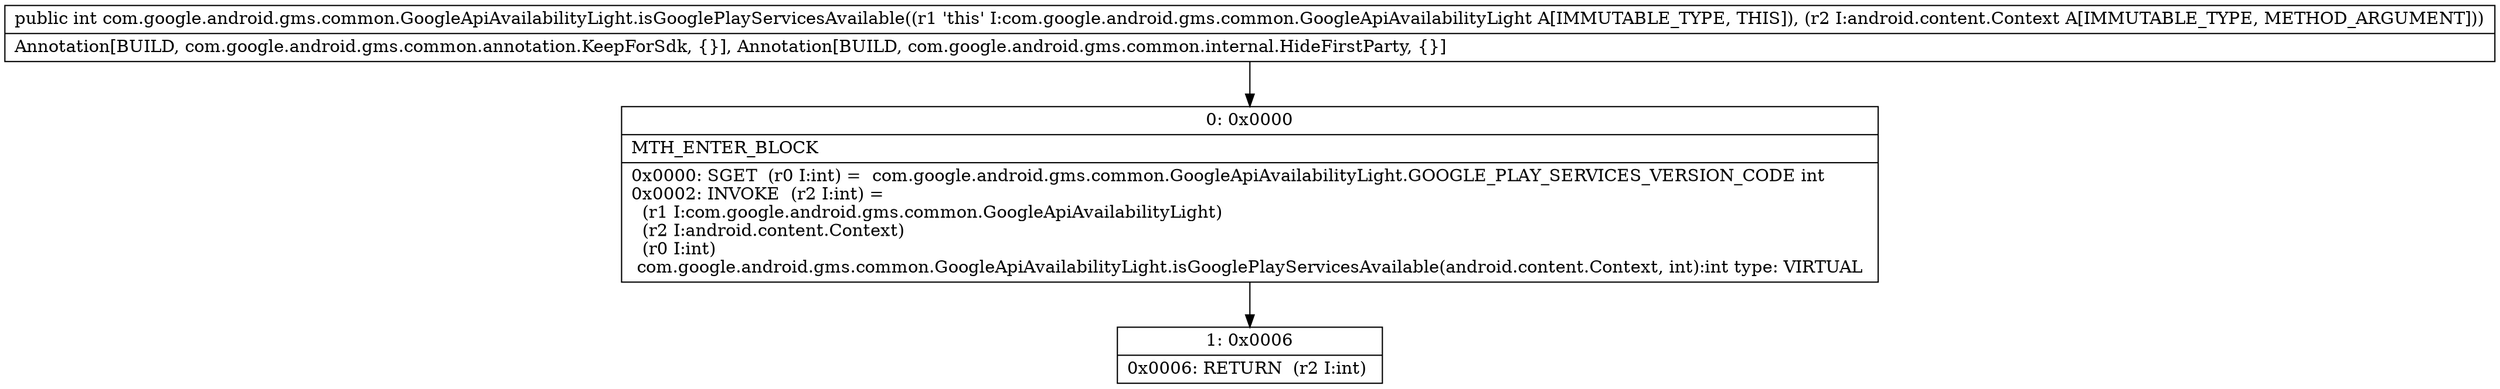digraph "CFG forcom.google.android.gms.common.GoogleApiAvailabilityLight.isGooglePlayServicesAvailable(Landroid\/content\/Context;)I" {
Node_0 [shape=record,label="{0\:\ 0x0000|MTH_ENTER_BLOCK\l|0x0000: SGET  (r0 I:int) =  com.google.android.gms.common.GoogleApiAvailabilityLight.GOOGLE_PLAY_SERVICES_VERSION_CODE int \l0x0002: INVOKE  (r2 I:int) = \l  (r1 I:com.google.android.gms.common.GoogleApiAvailabilityLight)\l  (r2 I:android.content.Context)\l  (r0 I:int)\l com.google.android.gms.common.GoogleApiAvailabilityLight.isGooglePlayServicesAvailable(android.content.Context, int):int type: VIRTUAL \l}"];
Node_1 [shape=record,label="{1\:\ 0x0006|0x0006: RETURN  (r2 I:int) \l}"];
MethodNode[shape=record,label="{public int com.google.android.gms.common.GoogleApiAvailabilityLight.isGooglePlayServicesAvailable((r1 'this' I:com.google.android.gms.common.GoogleApiAvailabilityLight A[IMMUTABLE_TYPE, THIS]), (r2 I:android.content.Context A[IMMUTABLE_TYPE, METHOD_ARGUMENT]))  | Annotation[BUILD, com.google.android.gms.common.annotation.KeepForSdk, \{\}], Annotation[BUILD, com.google.android.gms.common.internal.HideFirstParty, \{\}]\l}"];
MethodNode -> Node_0;
Node_0 -> Node_1;
}

